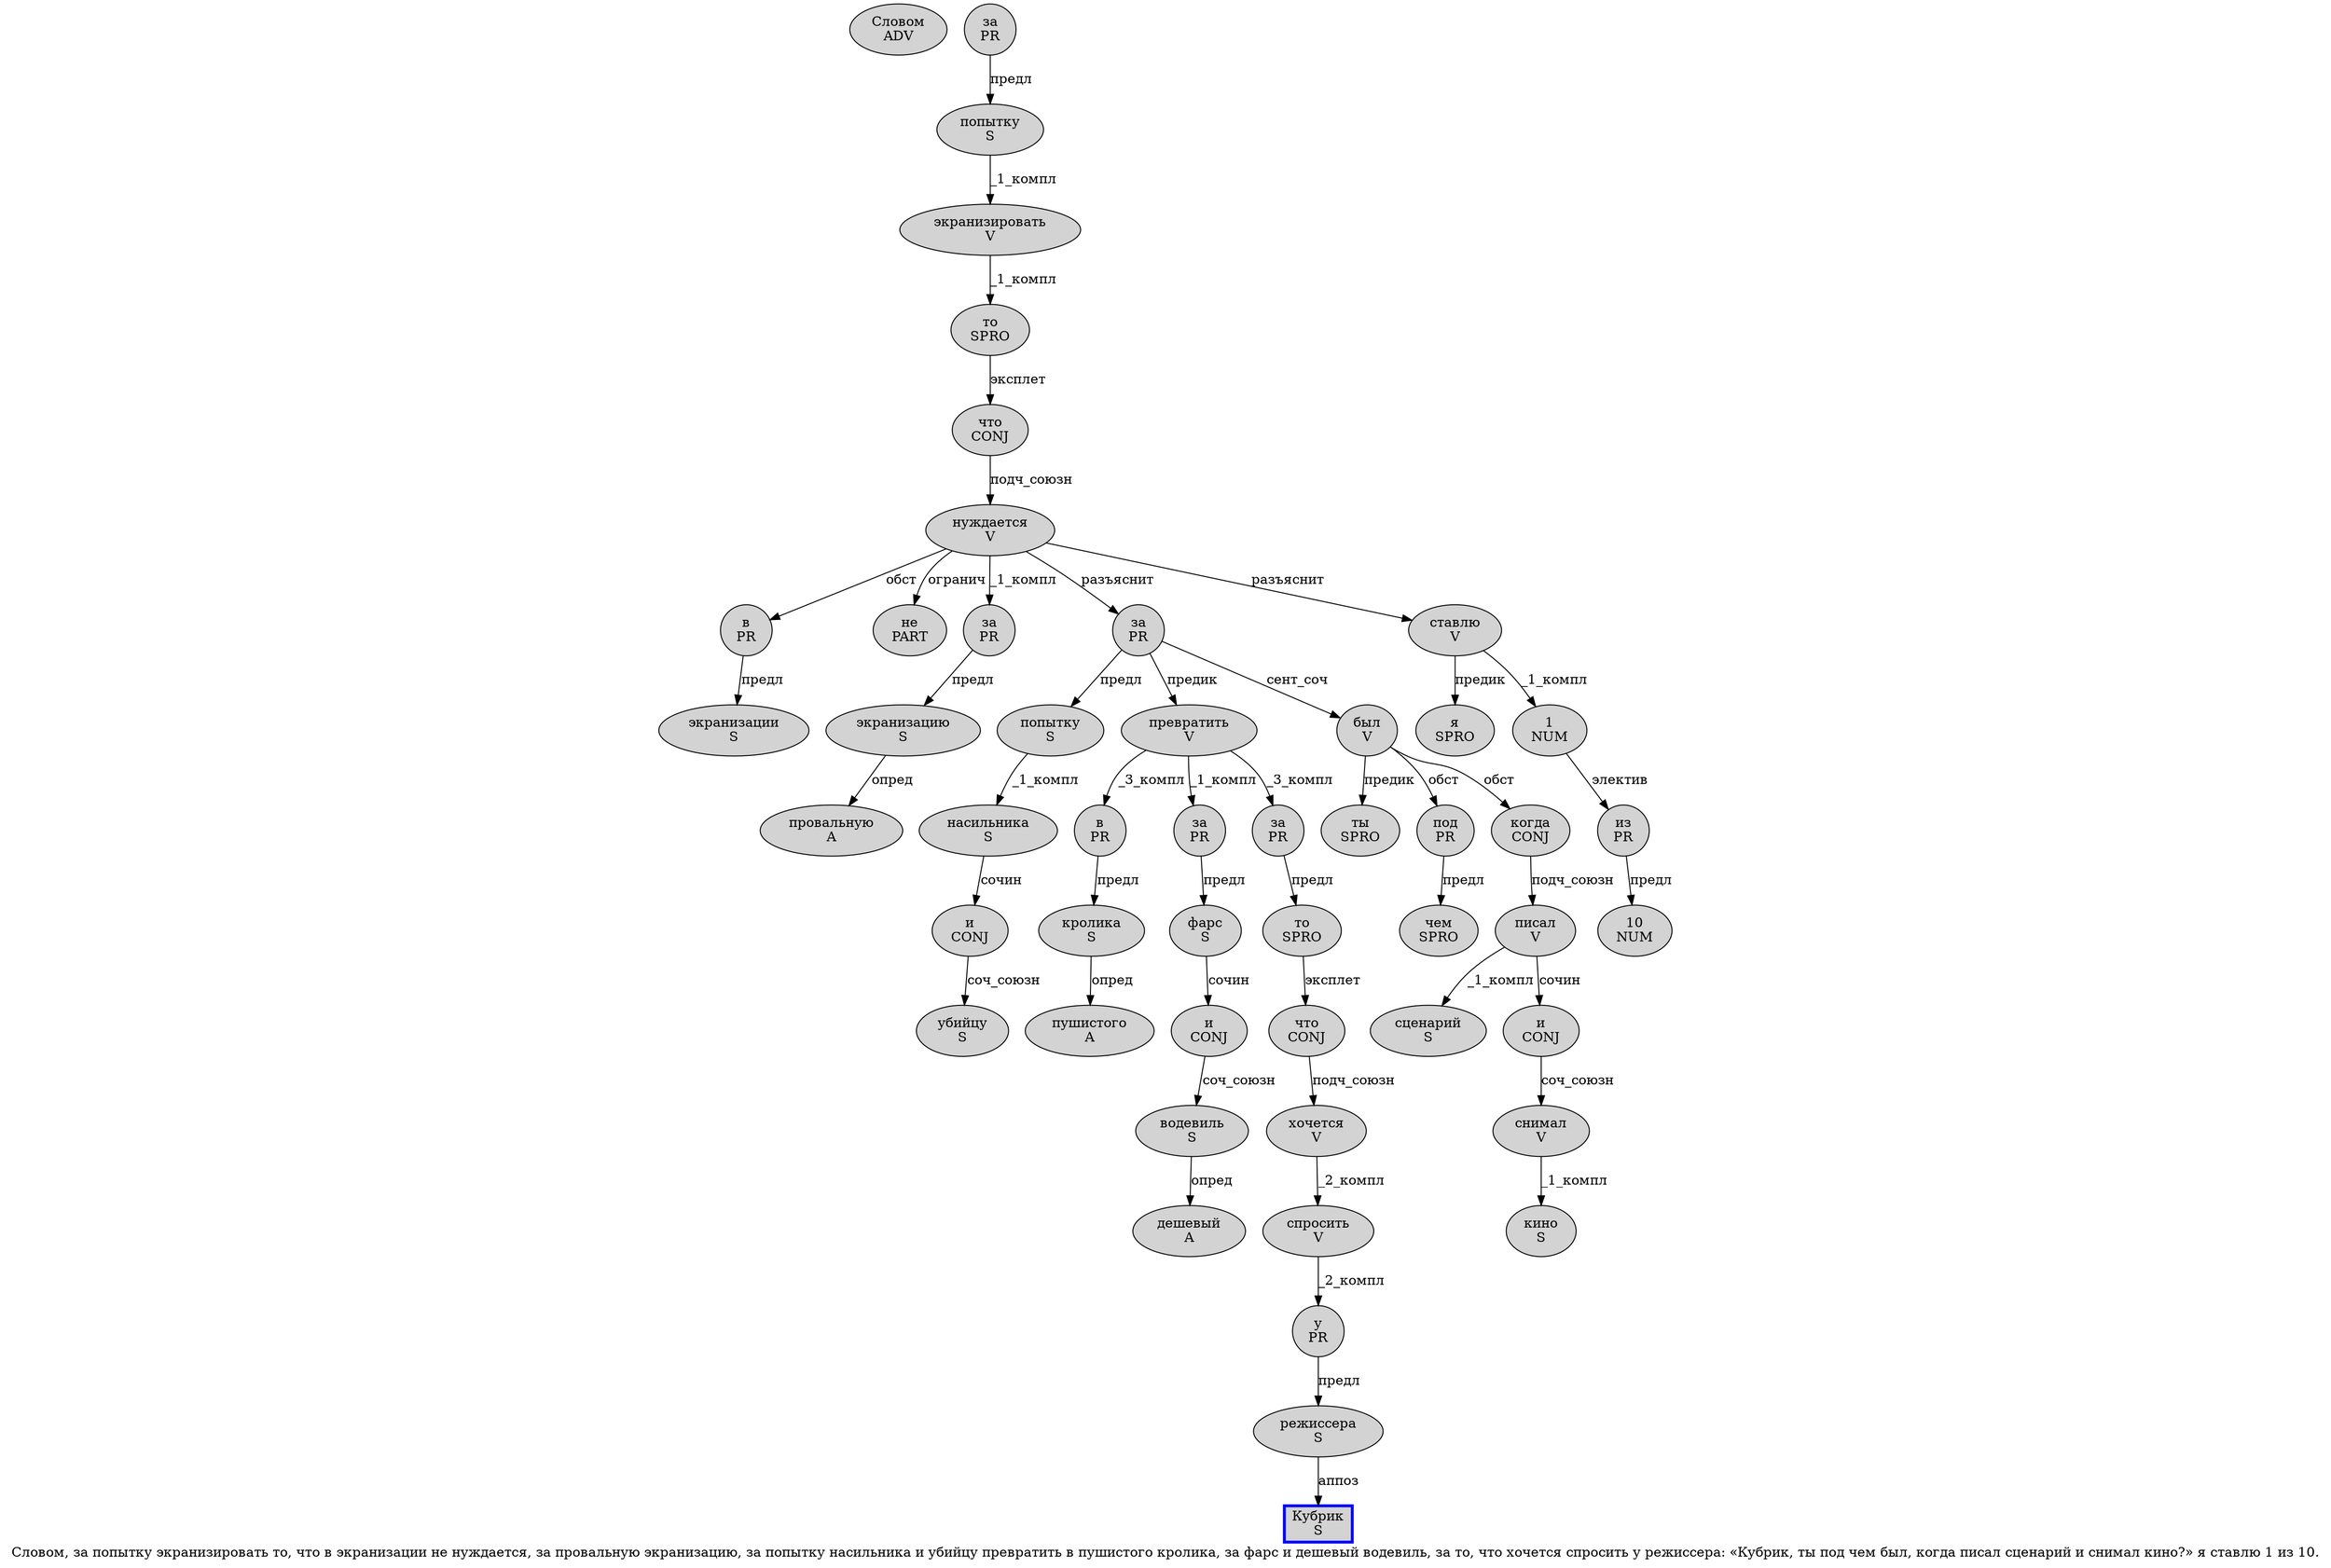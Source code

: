 digraph SENTENCE_3818 {
	graph [label="Словом, за попытку экранизировать то, что в экранизации не нуждается, за провальную экранизацию, за попытку насильника и убийцу превратить в пушистого кролика, за фарс и дешевый водевиль, за то, что хочется спросить у режиссера: «Кубрик, ты под чем был, когда писал сценарий и снимал кино?» я ставлю 1 из 10."]
	node [style=filled]
		0 [label="Словом
ADV" color="" fillcolor=lightgray penwidth=1 shape=ellipse]
		2 [label="за
PR" color="" fillcolor=lightgray penwidth=1 shape=ellipse]
		3 [label="попытку
S" color="" fillcolor=lightgray penwidth=1 shape=ellipse]
		4 [label="экранизировать
V" color="" fillcolor=lightgray penwidth=1 shape=ellipse]
		5 [label="то
SPRO" color="" fillcolor=lightgray penwidth=1 shape=ellipse]
		7 [label="что
CONJ" color="" fillcolor=lightgray penwidth=1 shape=ellipse]
		8 [label="в
PR" color="" fillcolor=lightgray penwidth=1 shape=ellipse]
		9 [label="экранизации
S" color="" fillcolor=lightgray penwidth=1 shape=ellipse]
		10 [label="не
PART" color="" fillcolor=lightgray penwidth=1 shape=ellipse]
		11 [label="нуждается
V" color="" fillcolor=lightgray penwidth=1 shape=ellipse]
		13 [label="за
PR" color="" fillcolor=lightgray penwidth=1 shape=ellipse]
		14 [label="провальную
A" color="" fillcolor=lightgray penwidth=1 shape=ellipse]
		15 [label="экранизацию
S" color="" fillcolor=lightgray penwidth=1 shape=ellipse]
		17 [label="за
PR" color="" fillcolor=lightgray penwidth=1 shape=ellipse]
		18 [label="попытку
S" color="" fillcolor=lightgray penwidth=1 shape=ellipse]
		19 [label="насильника
S" color="" fillcolor=lightgray penwidth=1 shape=ellipse]
		20 [label="и
CONJ" color="" fillcolor=lightgray penwidth=1 shape=ellipse]
		21 [label="убийцу
S" color="" fillcolor=lightgray penwidth=1 shape=ellipse]
		22 [label="превратить
V" color="" fillcolor=lightgray penwidth=1 shape=ellipse]
		23 [label="в
PR" color="" fillcolor=lightgray penwidth=1 shape=ellipse]
		24 [label="пушистого
A" color="" fillcolor=lightgray penwidth=1 shape=ellipse]
		25 [label="кролика
S" color="" fillcolor=lightgray penwidth=1 shape=ellipse]
		27 [label="за
PR" color="" fillcolor=lightgray penwidth=1 shape=ellipse]
		28 [label="фарс
S" color="" fillcolor=lightgray penwidth=1 shape=ellipse]
		29 [label="и
CONJ" color="" fillcolor=lightgray penwidth=1 shape=ellipse]
		30 [label="дешевый
A" color="" fillcolor=lightgray penwidth=1 shape=ellipse]
		31 [label="водевиль
S" color="" fillcolor=lightgray penwidth=1 shape=ellipse]
		33 [label="за
PR" color="" fillcolor=lightgray penwidth=1 shape=ellipse]
		34 [label="то
SPRO" color="" fillcolor=lightgray penwidth=1 shape=ellipse]
		36 [label="что
CONJ" color="" fillcolor=lightgray penwidth=1 shape=ellipse]
		37 [label="хочется
V" color="" fillcolor=lightgray penwidth=1 shape=ellipse]
		38 [label="спросить
V" color="" fillcolor=lightgray penwidth=1 shape=ellipse]
		39 [label="у
PR" color="" fillcolor=lightgray penwidth=1 shape=ellipse]
		40 [label="режиссера
S" color="" fillcolor=lightgray penwidth=1 shape=ellipse]
		43 [label="Кубрик
S" color=blue fillcolor=lightgray penwidth=3 shape=box]
		45 [label="ты
SPRO" color="" fillcolor=lightgray penwidth=1 shape=ellipse]
		46 [label="под
PR" color="" fillcolor=lightgray penwidth=1 shape=ellipse]
		47 [label="чем
SPRO" color="" fillcolor=lightgray penwidth=1 shape=ellipse]
		48 [label="был
V" color="" fillcolor=lightgray penwidth=1 shape=ellipse]
		50 [label="когда
CONJ" color="" fillcolor=lightgray penwidth=1 shape=ellipse]
		51 [label="писал
V" color="" fillcolor=lightgray penwidth=1 shape=ellipse]
		52 [label="сценарий
S" color="" fillcolor=lightgray penwidth=1 shape=ellipse]
		53 [label="и
CONJ" color="" fillcolor=lightgray penwidth=1 shape=ellipse]
		54 [label="снимал
V" color="" fillcolor=lightgray penwidth=1 shape=ellipse]
		55 [label="кино
S" color="" fillcolor=lightgray penwidth=1 shape=ellipse]
		58 [label="я
SPRO" color="" fillcolor=lightgray penwidth=1 shape=ellipse]
		59 [label="ставлю
V" color="" fillcolor=lightgray penwidth=1 shape=ellipse]
		60 [label="1
NUM" color="" fillcolor=lightgray penwidth=1 shape=ellipse]
		61 [label="из
PR" color="" fillcolor=lightgray penwidth=1 shape=ellipse]
		62 [label="10
NUM" color="" fillcolor=lightgray penwidth=1 shape=ellipse]
			27 -> 28 [label="предл"]
			59 -> 58 [label="предик"]
			59 -> 60 [label="_1_компл"]
			28 -> 29 [label="сочин"]
			53 -> 54 [label="соч_союзн"]
			8 -> 9 [label="предл"]
			37 -> 38 [label="_2_компл"]
			38 -> 39 [label="_2_компл"]
			31 -> 30 [label="опред"]
			54 -> 55 [label="_1_компл"]
			7 -> 11 [label="подч_союзн"]
			29 -> 31 [label="соч_союзн"]
			33 -> 34 [label="предл"]
			13 -> 15 [label="предл"]
			50 -> 51 [label="подч_союзн"]
			46 -> 47 [label="предл"]
			19 -> 20 [label="сочин"]
			23 -> 25 [label="предл"]
			11 -> 8 [label="обст"]
			11 -> 10 [label="огранич"]
			11 -> 13 [label="_1_компл"]
			11 -> 17 [label="разъяснит"]
			11 -> 59 [label="разъяснит"]
			17 -> 18 [label="предл"]
			17 -> 22 [label="предик"]
			17 -> 48 [label="сент_соч"]
			40 -> 43 [label="аппоз"]
			48 -> 45 [label="предик"]
			48 -> 46 [label="обст"]
			48 -> 50 [label="обст"]
			25 -> 24 [label="опред"]
			20 -> 21 [label="соч_союзн"]
			2 -> 3 [label="предл"]
			34 -> 36 [label="эксплет"]
			22 -> 23 [label="_3_компл"]
			22 -> 27 [label="_1_компл"]
			22 -> 33 [label="_3_компл"]
			60 -> 61 [label="электив"]
			61 -> 62 [label="предл"]
			39 -> 40 [label="предл"]
			4 -> 5 [label="_1_компл"]
			51 -> 52 [label="_1_компл"]
			51 -> 53 [label="сочин"]
			5 -> 7 [label="эксплет"]
			18 -> 19 [label="_1_компл"]
			36 -> 37 [label="подч_союзн"]
			15 -> 14 [label="опред"]
			3 -> 4 [label="_1_компл"]
}
